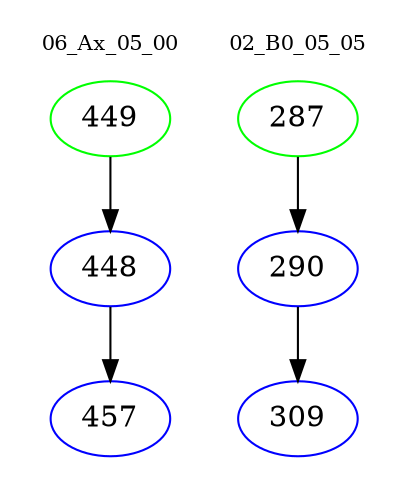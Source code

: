digraph{
subgraph cluster_0 {
color = white
label = "06_Ax_05_00";
fontsize=10;
T0_449 [label="449", color="green"]
T0_449 -> T0_448 [color="black"]
T0_448 [label="448", color="blue"]
T0_448 -> T0_457 [color="black"]
T0_457 [label="457", color="blue"]
}
subgraph cluster_1 {
color = white
label = "02_B0_05_05";
fontsize=10;
T1_287 [label="287", color="green"]
T1_287 -> T1_290 [color="black"]
T1_290 [label="290", color="blue"]
T1_290 -> T1_309 [color="black"]
T1_309 [label="309", color="blue"]
}
}
